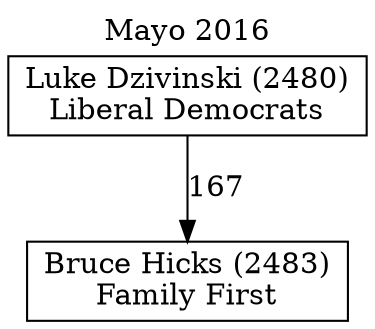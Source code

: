 // House preference flow
digraph "Bruce Hicks (2483)_Mayo_2016" {
	graph [label="Mayo 2016" labelloc=t mclimit=10]
	node [shape=box]
	"Bruce Hicks (2483)" [label="Bruce Hicks (2483)
Family First"]
	"Luke Dzivinski (2480)" [label="Luke Dzivinski (2480)
Liberal Democrats"]
	"Luke Dzivinski (2480)" -> "Bruce Hicks (2483)" [label=167]
}
